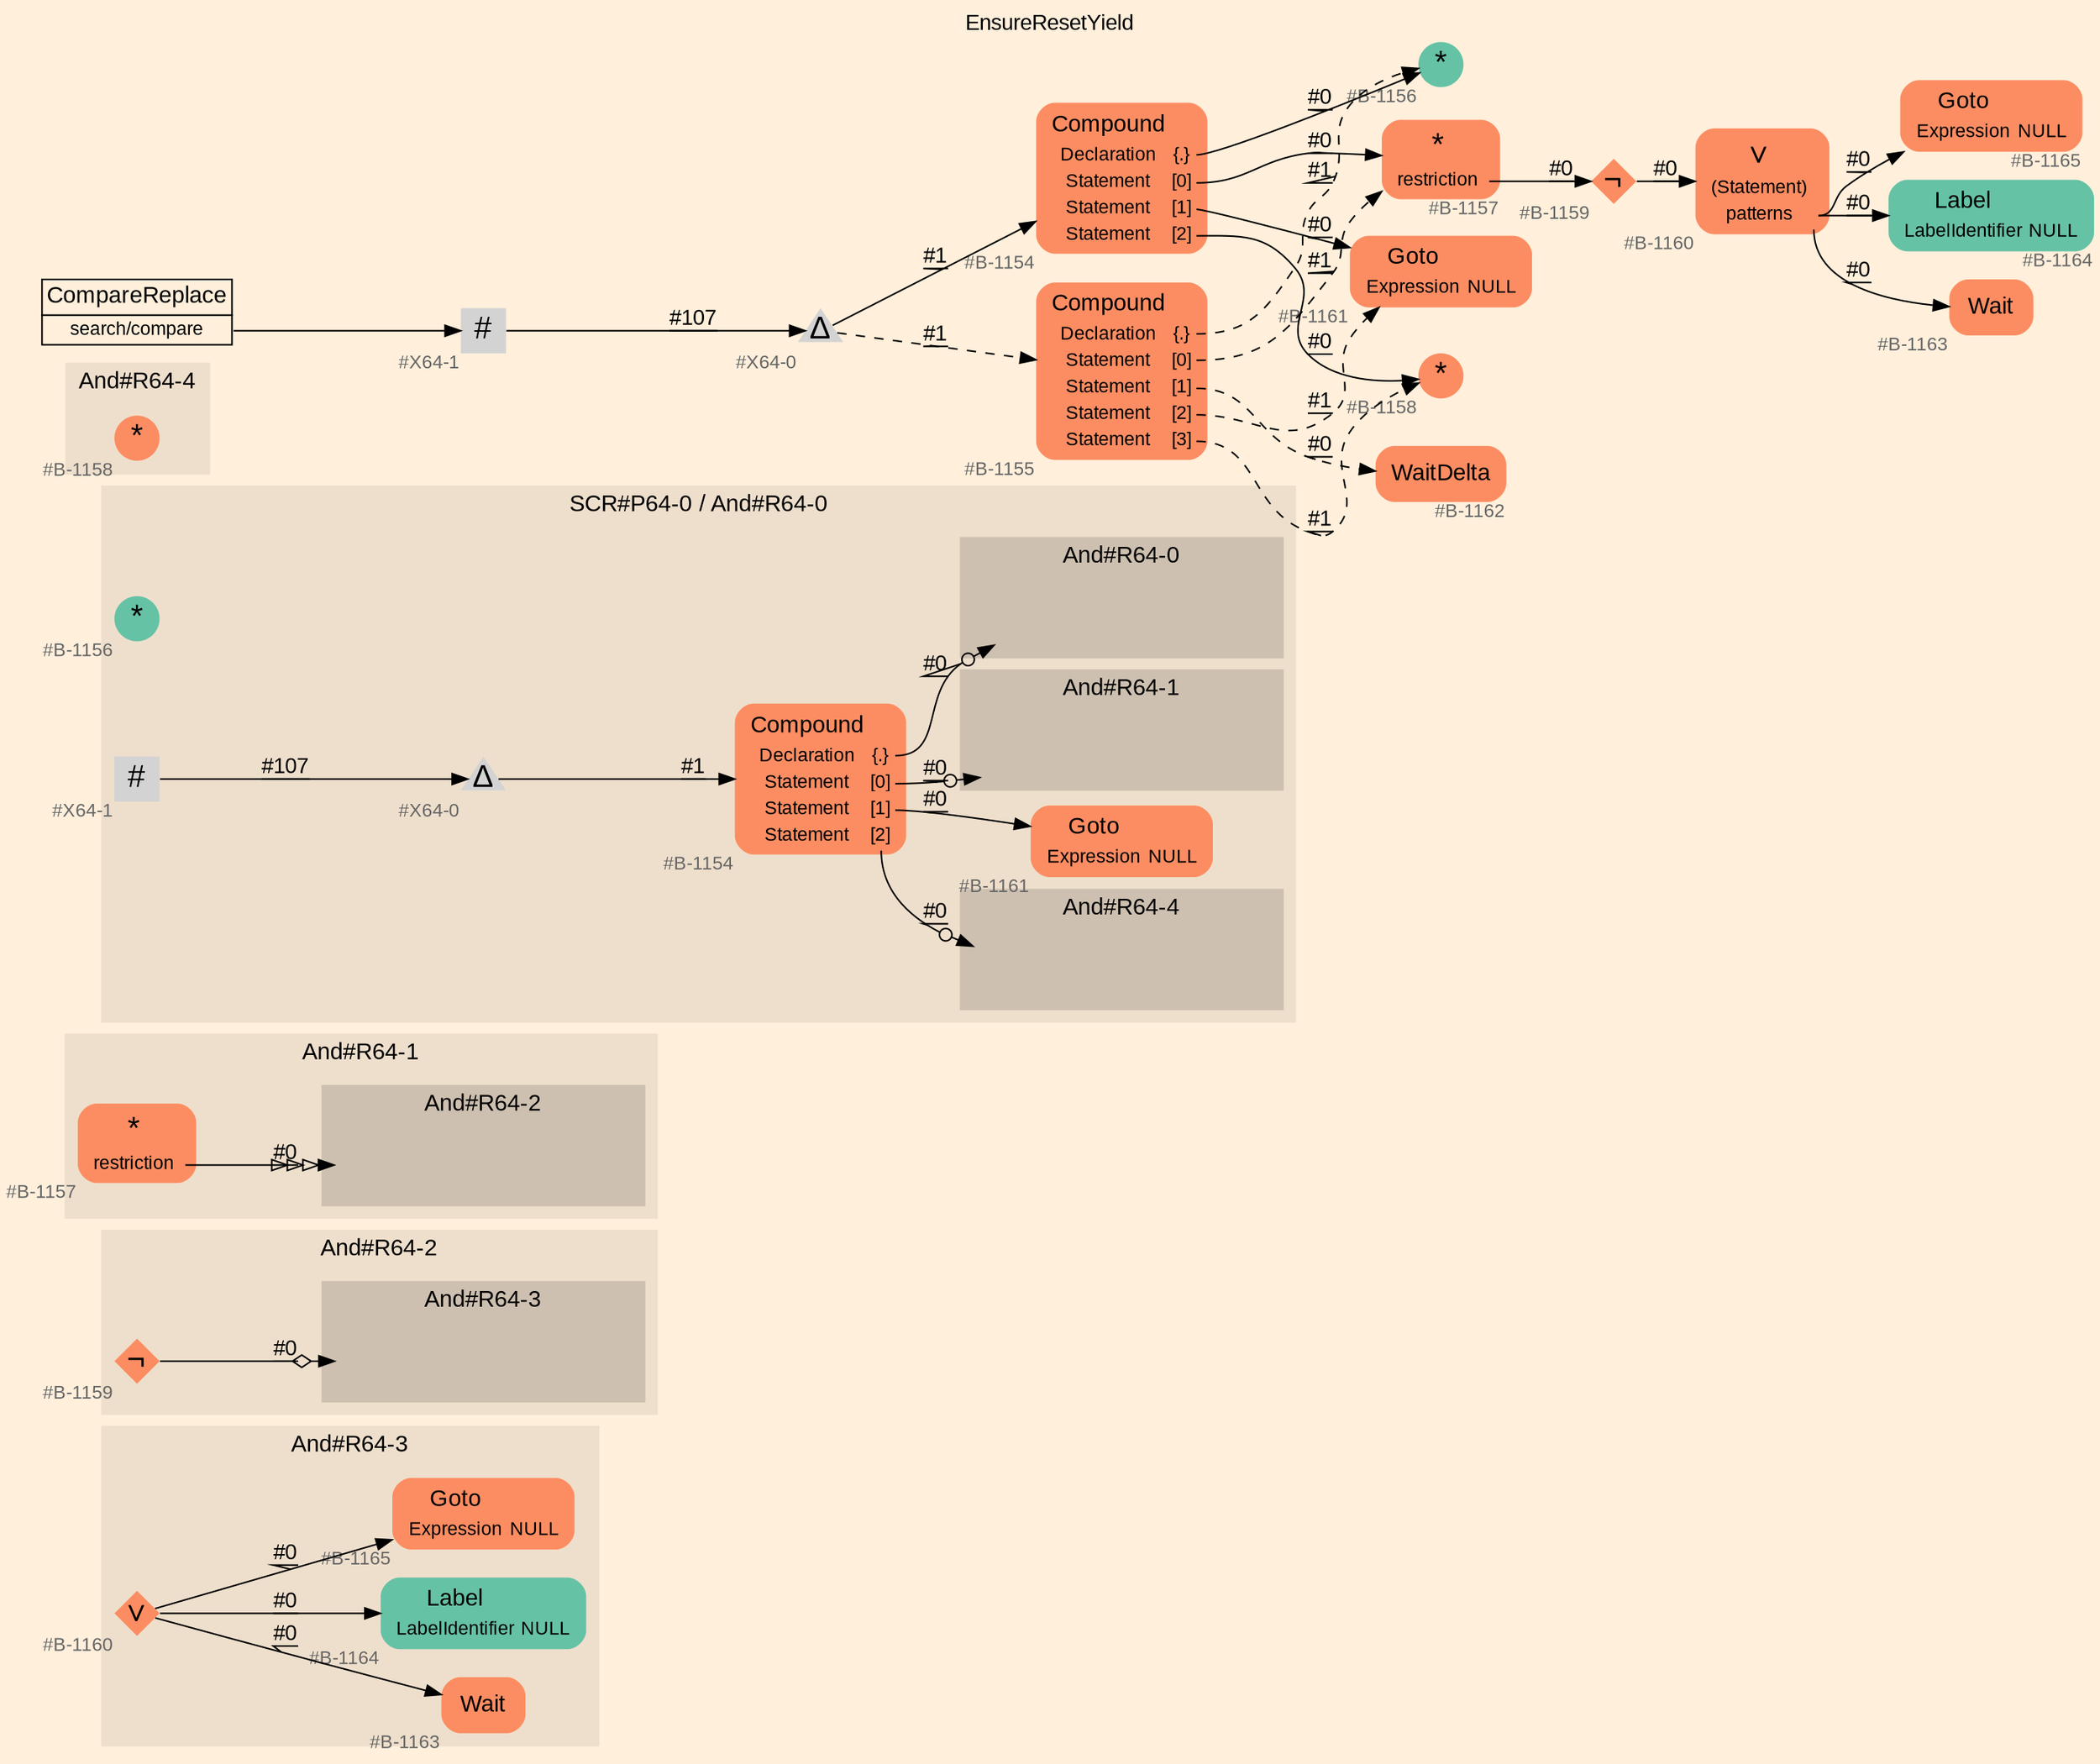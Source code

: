 digraph "EnsureResetYield" {
label = "EnsureResetYield"
labelloc = t
graph [
    rankdir = "LR"
    ranksep = 0.3
    bgcolor = antiquewhite1
    color = black
    fontcolor = black
    fontname = "Arial"
];
node [
    fontname = "Arial"
];
edge [
    fontname = "Arial"
];

// -------------------- figure And#R64-3 --------------------
// -------- region And#R64-3 ----------
subgraph "clusterAnd#R64-3" {
    label = "And#R64-3"
    style = "filled"
    color = antiquewhite2
    fontsize = "15"
    // -------- block And#R64-3/#B-1160 ----------
    "And#R64-3/#B-1160" [
        fillcolor = "/set28/2"
        xlabel = "#B-1160"
        fontsize = "12"
        fontcolor = grey40
        shape = "diamond"
        label = <<FONT COLOR="black" POINT-SIZE="20">∨</FONT>>
        style = "filled"
        penwidth = 0.0
        fixedsize = true
        width = 0.4
        height = 0.4
    ];
    
    // -------- block And#R64-3/#B-1164 ----------
    "And#R64-3/#B-1164" [
        fillcolor = "/set28/1"
        xlabel = "#B-1164"
        fontsize = "12"
        fontcolor = grey40
        shape = "plaintext"
        label = <<TABLE BORDER="0" CELLBORDER="0" CELLSPACING="0">
         <TR><TD><FONT COLOR="black" POINT-SIZE="15">Label</FONT></TD></TR>
         <TR><TD><FONT COLOR="black" POINT-SIZE="12">LabelIdentifier</FONT></TD><TD PORT="port0"><FONT COLOR="black" POINT-SIZE="12">NULL</FONT></TD></TR>
        </TABLE>>
        style = "rounded,filled"
    ];
    
    // -------- block And#R64-3/#B-1165 ----------
    "And#R64-3/#B-1165" [
        fillcolor = "/set28/2"
        xlabel = "#B-1165"
        fontsize = "12"
        fontcolor = grey40
        shape = "plaintext"
        label = <<TABLE BORDER="0" CELLBORDER="0" CELLSPACING="0">
         <TR><TD><FONT COLOR="black" POINT-SIZE="15">Goto</FONT></TD></TR>
         <TR><TD><FONT COLOR="black" POINT-SIZE="12">Expression</FONT></TD><TD PORT="port0"><FONT COLOR="black" POINT-SIZE="12">NULL</FONT></TD></TR>
        </TABLE>>
        style = "rounded,filled"
    ];
    
    // -------- block And#R64-3/#B-1163 ----------
    "And#R64-3/#B-1163" [
        fillcolor = "/set28/2"
        xlabel = "#B-1163"
        fontsize = "12"
        fontcolor = grey40
        shape = "plaintext"
        label = <<TABLE BORDER="0" CELLBORDER="0" CELLSPACING="0">
         <TR><TD><FONT COLOR="black" POINT-SIZE="15">Wait</FONT></TD></TR>
        </TABLE>>
        style = "rounded,filled"
    ];
    
}

"And#R64-3/#B-1160" -> "And#R64-3/#B-1165" [
    label = "#0"
    decorate = true
    color = black
    fontcolor = black
];

"And#R64-3/#B-1160" -> "And#R64-3/#B-1164" [
    label = "#0"
    decorate = true
    color = black
    fontcolor = black
];

"And#R64-3/#B-1160" -> "And#R64-3/#B-1163" [
    label = "#0"
    decorate = true
    color = black
    fontcolor = black
];


// -------------------- figure And#R64-2 --------------------
// -------- region And#R64-2 ----------
subgraph "clusterAnd#R64-2" {
    label = "And#R64-2"
    style = "filled"
    color = antiquewhite2
    fontsize = "15"
    // -------- block And#R64-2/#B-1159 ----------
    "And#R64-2/#B-1159" [
        fillcolor = "/set28/2"
        xlabel = "#B-1159"
        fontsize = "12"
        fontcolor = grey40
        shape = "diamond"
        label = <<FONT COLOR="black" POINT-SIZE="20">¬</FONT>>
        style = "filled"
        penwidth = 0.0
        fixedsize = true
        width = 0.4
        height = 0.4
    ];
    
    // -------- region And#R64-2/And#R64-3 ----------
    subgraph "clusterAnd#R64-2/And#R64-3" {
        label = "And#R64-3"
        style = "filled"
        color = antiquewhite3
        fontsize = "15"
        // -------- block And#R64-2/And#R64-3/#B-1160 ----------
        "And#R64-2/And#R64-3/#B-1160" [
            fillcolor = "/set28/2"
            xlabel = "#B-1160"
            fontsize = "12"
            fontcolor = grey40
            shape = "none"
            style = "invisible"
        ];
        
    }
    
}

"And#R64-2/#B-1159" -> "And#R64-2/And#R64-3/#B-1160" [
    arrowhead="normalnoneodiamond"
    label = "#0"
    decorate = true
    color = black
    fontcolor = black
];


// -------------------- figure And#R64-1 --------------------
// -------- region And#R64-1 ----------
subgraph "clusterAnd#R64-1" {
    label = "And#R64-1"
    style = "filled"
    color = antiquewhite2
    fontsize = "15"
    // -------- block And#R64-1/#B-1157 ----------
    "And#R64-1/#B-1157" [
        fillcolor = "/set28/2"
        xlabel = "#B-1157"
        fontsize = "12"
        fontcolor = grey40
        shape = "plaintext"
        label = <<TABLE BORDER="0" CELLBORDER="0" CELLSPACING="0">
         <TR><TD><FONT COLOR="black" POINT-SIZE="20">*</FONT></TD></TR>
         <TR><TD><FONT COLOR="black" POINT-SIZE="12">restriction</FONT></TD><TD PORT="port0"></TD></TR>
        </TABLE>>
        style = "rounded,filled"
    ];
    
    // -------- region And#R64-1/And#R64-2 ----------
    subgraph "clusterAnd#R64-1/And#R64-2" {
        label = "And#R64-2"
        style = "filled"
        color = antiquewhite3
        fontsize = "15"
        // -------- block And#R64-1/And#R64-2/#B-1159 ----------
        "And#R64-1/And#R64-2/#B-1159" [
            fillcolor = "/set28/2"
            xlabel = "#B-1159"
            fontsize = "12"
            fontcolor = grey40
            shape = "none"
            style = "invisible"
        ];
        
    }
    
}

"And#R64-1/#B-1157":port0 -> "And#R64-1/And#R64-2/#B-1159" [
    arrowhead="normalonormalonormalonormal"
    label = "#0"
    decorate = true
    color = black
    fontcolor = black
];


// -------------------- figure And#R64-0 --------------------
// -------- region And#R64-0 ----------
subgraph "clusterAnd#R64-0" {
    label = "And#R64-0"
    style = "filled"
    color = antiquewhite2
    fontsize = "15"
    // -------- block And#R64-0/#B-1156 ----------
    "And#R64-0/#B-1156" [
        fillcolor = "/set28/1"
        xlabel = "#B-1156"
        fontsize = "12"
        fontcolor = grey40
        shape = "circle"
        label = <<FONT COLOR="black" POINT-SIZE="20">*</FONT>>
        style = "filled"
        penwidth = 0.0
        fixedsize = true
        width = 0.4
        height = 0.4
    ];
    
}


// -------------------- figure And#R64-4 --------------------
// -------- region And#R64-4 ----------
subgraph "clusterAnd#R64-4" {
    label = "And#R64-4"
    style = "filled"
    color = antiquewhite2
    fontsize = "15"
    // -------- block And#R64-4/#B-1158 ----------
    "And#R64-4/#B-1158" [
        fillcolor = "/set28/2"
        xlabel = "#B-1158"
        fontsize = "12"
        fontcolor = grey40
        shape = "circle"
        label = <<FONT COLOR="black" POINT-SIZE="20">*</FONT>>
        style = "filled"
        penwidth = 0.0
        fixedsize = true
        width = 0.4
        height = 0.4
    ];
    
}


// -------------------- figure And#R64-0 --------------------
// -------- region And#R64-0 ----------
subgraph "clusterAnd#R64-0" {
    label = "SCR#P64-0 / And#R64-0"
    style = "filled"
    color = antiquewhite2
    fontsize = "15"
    // -------- block And#R64-0/#B-1161 ----------
    "And#R64-0/#B-1161" [
        fillcolor = "/set28/2"
        xlabel = "#B-1161"
        fontsize = "12"
        fontcolor = grey40
        shape = "plaintext"
        label = <<TABLE BORDER="0" CELLBORDER="0" CELLSPACING="0">
         <TR><TD><FONT COLOR="black" POINT-SIZE="15">Goto</FONT></TD></TR>
         <TR><TD><FONT COLOR="black" POINT-SIZE="12">Expression</FONT></TD><TD PORT="port0"><FONT COLOR="black" POINT-SIZE="12">NULL</FONT></TD></TR>
        </TABLE>>
        style = "rounded,filled"
    ];
    
    // -------- block And#R64-0/#X64-1 ----------
    "And#R64-0/#X64-1" [
        xlabel = "#X64-1"
        fontsize = "12"
        fontcolor = grey40
        shape = "square"
        label = <<FONT COLOR="black" POINT-SIZE="20">#</FONT>>
        style = "filled"
        penwidth = 0.0
        fixedsize = true
        width = 0.4
        height = 0.4
    ];
    
    // -------- block And#R64-0/#B-1154 ----------
    "And#R64-0/#B-1154" [
        fillcolor = "/set28/2"
        xlabel = "#B-1154"
        fontsize = "12"
        fontcolor = grey40
        shape = "plaintext"
        label = <<TABLE BORDER="0" CELLBORDER="0" CELLSPACING="0">
         <TR><TD><FONT COLOR="black" POINT-SIZE="15">Compound</FONT></TD></TR>
         <TR><TD><FONT COLOR="black" POINT-SIZE="12">Declaration</FONT></TD><TD PORT="port0"><FONT COLOR="black" POINT-SIZE="12">{.}</FONT></TD></TR>
         <TR><TD><FONT COLOR="black" POINT-SIZE="12">Statement</FONT></TD><TD PORT="port1"><FONT COLOR="black" POINT-SIZE="12">[0]</FONT></TD></TR>
         <TR><TD><FONT COLOR="black" POINT-SIZE="12">Statement</FONT></TD><TD PORT="port2"><FONT COLOR="black" POINT-SIZE="12">[1]</FONT></TD></TR>
         <TR><TD><FONT COLOR="black" POINT-SIZE="12">Statement</FONT></TD><TD PORT="port3"><FONT COLOR="black" POINT-SIZE="12">[2]</FONT></TD></TR>
        </TABLE>>
        style = "rounded,filled"
    ];
    
    // -------- block And#R64-0/#X64-0 ----------
    "And#R64-0/#X64-0" [
        xlabel = "#X64-0"
        fontsize = "12"
        fontcolor = grey40
        shape = "triangle"
        label = <<FONT COLOR="black" POINT-SIZE="20">Δ</FONT>>
        style = "filled"
        penwidth = 0.0
        fixedsize = true
        width = 0.4
        height = 0.4
    ];
    
    // -------- region And#R64-0/And#R64-0 ----------
    subgraph "clusterAnd#R64-0/And#R64-0" {
        label = "And#R64-0"
        style = "filled"
        color = antiquewhite3
        fontsize = "15"
        // -------- block And#R64-0/And#R64-0/#B-1156 ----------
        "And#R64-0/And#R64-0/#B-1156" [
            fillcolor = "/set28/1"
            xlabel = "#B-1156"
            fontsize = "12"
            fontcolor = grey40
            shape = "none"
            style = "invisible"
        ];
        
    }
    
    // -------- region And#R64-0/And#R64-1 ----------
    subgraph "clusterAnd#R64-0/And#R64-1" {
        label = "And#R64-1"
        style = "filled"
        color = antiquewhite3
        fontsize = "15"
        // -------- block And#R64-0/And#R64-1/#B-1157 ----------
        "And#R64-0/And#R64-1/#B-1157" [
            fillcolor = "/set28/2"
            xlabel = "#B-1157"
            fontsize = "12"
            fontcolor = grey40
            shape = "none"
            style = "invisible"
        ];
        
    }
    
    // -------- region And#R64-0/And#R64-4 ----------
    subgraph "clusterAnd#R64-0/And#R64-4" {
        label = "And#R64-4"
        style = "filled"
        color = antiquewhite3
        fontsize = "15"
        // -------- block And#R64-0/And#R64-4/#B-1158 ----------
        "And#R64-0/And#R64-4/#B-1158" [
            fillcolor = "/set28/2"
            xlabel = "#B-1158"
            fontsize = "12"
            fontcolor = grey40
            shape = "none"
            style = "invisible"
        ];
        
    }
    
}

"And#R64-0/#X64-1" -> "And#R64-0/#X64-0" [
    label = "#107"
    decorate = true
    color = black
    fontcolor = black
];

"And#R64-0/#B-1154":port0 -> "And#R64-0/And#R64-0/#B-1156" [
    arrowhead="normalnoneodot"
    label = "#0"
    decorate = true
    color = black
    fontcolor = black
];

"And#R64-0/#B-1154":port1 -> "And#R64-0/And#R64-1/#B-1157" [
    arrowhead="normalnoneodot"
    label = "#0"
    decorate = true
    color = black
    fontcolor = black
];

"And#R64-0/#B-1154":port2 -> "And#R64-0/#B-1161" [
    label = "#0"
    decorate = true
    color = black
    fontcolor = black
];

"And#R64-0/#B-1154":port3 -> "And#R64-0/And#R64-4/#B-1158" [
    arrowhead="normalnoneodot"
    label = "#0"
    decorate = true
    color = black
    fontcolor = black
];

"And#R64-0/#X64-0" -> "And#R64-0/#B-1154" [
    label = "#1"
    decorate = true
    color = black
    fontcolor = black
];


// -------------------- transformation figure --------------------
// -------- block CR#X64-2 ----------
"CR#X64-2" [
    fillcolor = antiquewhite1
    fontsize = "12"
    fontcolor = grey40
    shape = "plaintext"
    label = <<TABLE BORDER="0" CELLBORDER="1" CELLSPACING="0">
     <TR><TD><FONT COLOR="black" POINT-SIZE="15">CompareReplace</FONT></TD></TR>
     <TR><TD PORT="port0"><FONT COLOR="black" POINT-SIZE="12">search/compare</FONT></TD></TR>
    </TABLE>>
    style = "filled"
    color = black
];

// -------- block #X64-1 ----------
"#X64-1" [
    xlabel = "#X64-1"
    fontsize = "12"
    fontcolor = grey40
    shape = "square"
    label = <<FONT COLOR="black" POINT-SIZE="20">#</FONT>>
    style = "filled"
    penwidth = 0.0
    fixedsize = true
    width = 0.4
    height = 0.4
];

// -------- block #X64-0 ----------
"#X64-0" [
    xlabel = "#X64-0"
    fontsize = "12"
    fontcolor = grey40
    shape = "triangle"
    label = <<FONT COLOR="black" POINT-SIZE="20">Δ</FONT>>
    style = "filled"
    penwidth = 0.0
    fixedsize = true
    width = 0.4
    height = 0.4
];

// -------- block #B-1154 ----------
"#B-1154" [
    fillcolor = "/set28/2"
    xlabel = "#B-1154"
    fontsize = "12"
    fontcolor = grey40
    shape = "plaintext"
    label = <<TABLE BORDER="0" CELLBORDER="0" CELLSPACING="0">
     <TR><TD><FONT COLOR="black" POINT-SIZE="15">Compound</FONT></TD></TR>
     <TR><TD><FONT COLOR="black" POINT-SIZE="12">Declaration</FONT></TD><TD PORT="port0"><FONT COLOR="black" POINT-SIZE="12">{.}</FONT></TD></TR>
     <TR><TD><FONT COLOR="black" POINT-SIZE="12">Statement</FONT></TD><TD PORT="port1"><FONT COLOR="black" POINT-SIZE="12">[0]</FONT></TD></TR>
     <TR><TD><FONT COLOR="black" POINT-SIZE="12">Statement</FONT></TD><TD PORT="port2"><FONT COLOR="black" POINT-SIZE="12">[1]</FONT></TD></TR>
     <TR><TD><FONT COLOR="black" POINT-SIZE="12">Statement</FONT></TD><TD PORT="port3"><FONT COLOR="black" POINT-SIZE="12">[2]</FONT></TD></TR>
    </TABLE>>
    style = "rounded,filled"
];

// -------- block #B-1156 ----------
"#B-1156" [
    fillcolor = "/set28/1"
    xlabel = "#B-1156"
    fontsize = "12"
    fontcolor = grey40
    shape = "circle"
    label = <<FONT COLOR="black" POINT-SIZE="20">*</FONT>>
    style = "filled"
    penwidth = 0.0
    fixedsize = true
    width = 0.4
    height = 0.4
];

// -------- block #B-1157 ----------
"#B-1157" [
    fillcolor = "/set28/2"
    xlabel = "#B-1157"
    fontsize = "12"
    fontcolor = grey40
    shape = "plaintext"
    label = <<TABLE BORDER="0" CELLBORDER="0" CELLSPACING="0">
     <TR><TD><FONT COLOR="black" POINT-SIZE="20">*</FONT></TD></TR>
     <TR><TD><FONT COLOR="black" POINT-SIZE="12">restriction</FONT></TD><TD PORT="port0"></TD></TR>
    </TABLE>>
    style = "rounded,filled"
];

// -------- block #B-1159 ----------
"#B-1159" [
    fillcolor = "/set28/2"
    xlabel = "#B-1159"
    fontsize = "12"
    fontcolor = grey40
    shape = "diamond"
    label = <<FONT COLOR="black" POINT-SIZE="20">¬</FONT>>
    style = "filled"
    penwidth = 0.0
    fixedsize = true
    width = 0.4
    height = 0.4
];

// -------- block #B-1160 ----------
"#B-1160" [
    fillcolor = "/set28/2"
    xlabel = "#B-1160"
    fontsize = "12"
    fontcolor = grey40
    shape = "plaintext"
    label = <<TABLE BORDER="0" CELLBORDER="0" CELLSPACING="0">
     <TR><TD><FONT COLOR="black" POINT-SIZE="20">∨</FONT></TD></TR>
     <TR><TD><FONT COLOR="black" POINT-SIZE="12">(Statement)</FONT></TD><TD PORT="port0"></TD></TR>
     <TR><TD><FONT COLOR="black" POINT-SIZE="12">patterns</FONT></TD><TD PORT="port1"></TD></TR>
    </TABLE>>
    style = "rounded,filled"
];

// -------- block #B-1165 ----------
"#B-1165" [
    fillcolor = "/set28/2"
    xlabel = "#B-1165"
    fontsize = "12"
    fontcolor = grey40
    shape = "plaintext"
    label = <<TABLE BORDER="0" CELLBORDER="0" CELLSPACING="0">
     <TR><TD><FONT COLOR="black" POINT-SIZE="15">Goto</FONT></TD></TR>
     <TR><TD><FONT COLOR="black" POINT-SIZE="12">Expression</FONT></TD><TD PORT="port0"><FONT COLOR="black" POINT-SIZE="12">NULL</FONT></TD></TR>
    </TABLE>>
    style = "rounded,filled"
];

// -------- block #B-1164 ----------
"#B-1164" [
    fillcolor = "/set28/1"
    xlabel = "#B-1164"
    fontsize = "12"
    fontcolor = grey40
    shape = "plaintext"
    label = <<TABLE BORDER="0" CELLBORDER="0" CELLSPACING="0">
     <TR><TD><FONT COLOR="black" POINT-SIZE="15">Label</FONT></TD></TR>
     <TR><TD><FONT COLOR="black" POINT-SIZE="12">LabelIdentifier</FONT></TD><TD PORT="port0"><FONT COLOR="black" POINT-SIZE="12">NULL</FONT></TD></TR>
    </TABLE>>
    style = "rounded,filled"
];

// -------- block #B-1163 ----------
"#B-1163" [
    fillcolor = "/set28/2"
    xlabel = "#B-1163"
    fontsize = "12"
    fontcolor = grey40
    shape = "plaintext"
    label = <<TABLE BORDER="0" CELLBORDER="0" CELLSPACING="0">
     <TR><TD><FONT COLOR="black" POINT-SIZE="15">Wait</FONT></TD></TR>
    </TABLE>>
    style = "rounded,filled"
];

// -------- block #B-1161 ----------
"#B-1161" [
    fillcolor = "/set28/2"
    xlabel = "#B-1161"
    fontsize = "12"
    fontcolor = grey40
    shape = "plaintext"
    label = <<TABLE BORDER="0" CELLBORDER="0" CELLSPACING="0">
     <TR><TD><FONT COLOR="black" POINT-SIZE="15">Goto</FONT></TD></TR>
     <TR><TD><FONT COLOR="black" POINT-SIZE="12">Expression</FONT></TD><TD PORT="port0"><FONT COLOR="black" POINT-SIZE="12">NULL</FONT></TD></TR>
    </TABLE>>
    style = "rounded,filled"
];

// -------- block #B-1158 ----------
"#B-1158" [
    fillcolor = "/set28/2"
    xlabel = "#B-1158"
    fontsize = "12"
    fontcolor = grey40
    shape = "circle"
    label = <<FONT COLOR="black" POINT-SIZE="20">*</FONT>>
    style = "filled"
    penwidth = 0.0
    fixedsize = true
    width = 0.4
    height = 0.4
];

// -------- block #B-1155 ----------
"#B-1155" [
    fillcolor = "/set28/2"
    xlabel = "#B-1155"
    fontsize = "12"
    fontcolor = grey40
    shape = "plaintext"
    label = <<TABLE BORDER="0" CELLBORDER="0" CELLSPACING="0">
     <TR><TD><FONT COLOR="black" POINT-SIZE="15">Compound</FONT></TD></TR>
     <TR><TD><FONT COLOR="black" POINT-SIZE="12">Declaration</FONT></TD><TD PORT="port0"><FONT COLOR="black" POINT-SIZE="12">{.}</FONT></TD></TR>
     <TR><TD><FONT COLOR="black" POINT-SIZE="12">Statement</FONT></TD><TD PORT="port1"><FONT COLOR="black" POINT-SIZE="12">[0]</FONT></TD></TR>
     <TR><TD><FONT COLOR="black" POINT-SIZE="12">Statement</FONT></TD><TD PORT="port2"><FONT COLOR="black" POINT-SIZE="12">[1]</FONT></TD></TR>
     <TR><TD><FONT COLOR="black" POINT-SIZE="12">Statement</FONT></TD><TD PORT="port3"><FONT COLOR="black" POINT-SIZE="12">[2]</FONT></TD></TR>
     <TR><TD><FONT COLOR="black" POINT-SIZE="12">Statement</FONT></TD><TD PORT="port4"><FONT COLOR="black" POINT-SIZE="12">[3]</FONT></TD></TR>
    </TABLE>>
    style = "rounded,filled"
];

// -------- block #B-1162 ----------
"#B-1162" [
    fillcolor = "/set28/2"
    xlabel = "#B-1162"
    fontsize = "12"
    fontcolor = grey40
    shape = "plaintext"
    label = <<TABLE BORDER="0" CELLBORDER="0" CELLSPACING="0">
     <TR><TD><FONT COLOR="black" POINT-SIZE="15">WaitDelta</FONT></TD></TR>
    </TABLE>>
    style = "rounded,filled"
];

"CR#X64-2":port0 -> "#X64-1" [
    label = ""
    decorate = true
    color = black
    fontcolor = black
];

"#X64-1" -> "#X64-0" [
    label = "#107"
    decorate = true
    color = black
    fontcolor = black
];

"#X64-0" -> "#B-1154" [
    label = "#1"
    decorate = true
    color = black
    fontcolor = black
];

"#X64-0" -> "#B-1155" [
    style="dashed"
    label = "#1"
    decorate = true
    color = black
    fontcolor = black
];

"#B-1154":port0 -> "#B-1156" [
    label = "#0"
    decorate = true
    color = black
    fontcolor = black
];

"#B-1154":port1 -> "#B-1157" [
    label = "#0"
    decorate = true
    color = black
    fontcolor = black
];

"#B-1154":port2 -> "#B-1161" [
    label = "#0"
    decorate = true
    color = black
    fontcolor = black
];

"#B-1154":port3 -> "#B-1158" [
    label = "#0"
    decorate = true
    color = black
    fontcolor = black
];

"#B-1157":port0 -> "#B-1159" [
    label = "#0"
    decorate = true
    color = black
    fontcolor = black
];

"#B-1159" -> "#B-1160" [
    label = "#0"
    decorate = true
    color = black
    fontcolor = black
];

"#B-1160":port1 -> "#B-1165" [
    label = "#0"
    decorate = true
    color = black
    fontcolor = black
];

"#B-1160":port1 -> "#B-1164" [
    label = "#0"
    decorate = true
    color = black
    fontcolor = black
];

"#B-1160":port1 -> "#B-1163" [
    label = "#0"
    decorate = true
    color = black
    fontcolor = black
];

"#B-1155":port0 -> "#B-1156" [
    style="dashed"
    label = "#1"
    decorate = true
    color = black
    fontcolor = black
];

"#B-1155":port1 -> "#B-1157" [
    style="dashed"
    label = "#1"
    decorate = true
    color = black
    fontcolor = black
];

"#B-1155":port2 -> "#B-1162" [
    style="dashed"
    label = "#0"
    decorate = true
    color = black
    fontcolor = black
];

"#B-1155":port3 -> "#B-1161" [
    style="dashed"
    label = "#1"
    decorate = true
    color = black
    fontcolor = black
];

"#B-1155":port4 -> "#B-1158" [
    style="dashed"
    label = "#1"
    decorate = true
    color = black
    fontcolor = black
];


}
